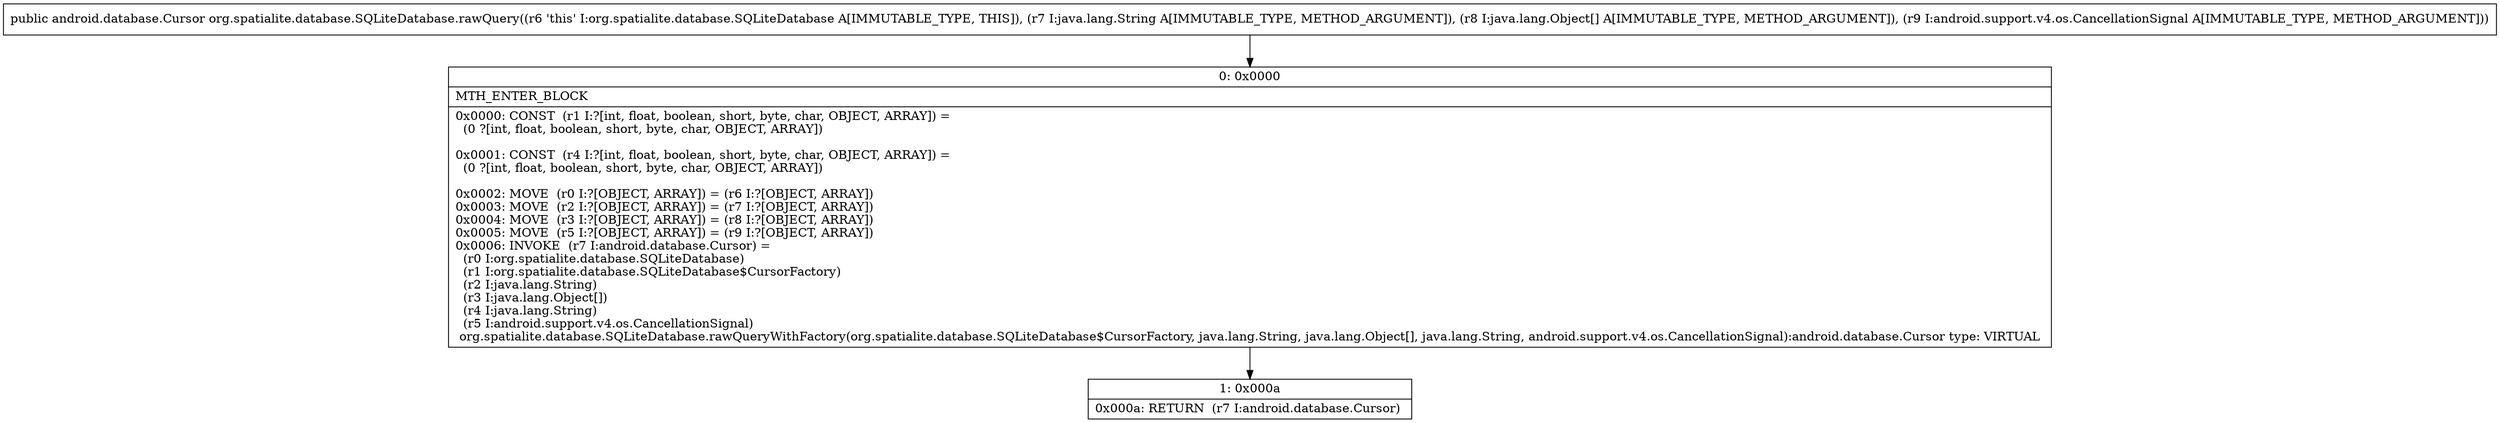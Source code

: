 digraph "CFG fororg.spatialite.database.SQLiteDatabase.rawQuery(Ljava\/lang\/String;[Ljava\/lang\/Object;Landroid\/support\/v4\/os\/CancellationSignal;)Landroid\/database\/Cursor;" {
Node_0 [shape=record,label="{0\:\ 0x0000|MTH_ENTER_BLOCK\l|0x0000: CONST  (r1 I:?[int, float, boolean, short, byte, char, OBJECT, ARRAY]) = \l  (0 ?[int, float, boolean, short, byte, char, OBJECT, ARRAY])\l \l0x0001: CONST  (r4 I:?[int, float, boolean, short, byte, char, OBJECT, ARRAY]) = \l  (0 ?[int, float, boolean, short, byte, char, OBJECT, ARRAY])\l \l0x0002: MOVE  (r0 I:?[OBJECT, ARRAY]) = (r6 I:?[OBJECT, ARRAY]) \l0x0003: MOVE  (r2 I:?[OBJECT, ARRAY]) = (r7 I:?[OBJECT, ARRAY]) \l0x0004: MOVE  (r3 I:?[OBJECT, ARRAY]) = (r8 I:?[OBJECT, ARRAY]) \l0x0005: MOVE  (r5 I:?[OBJECT, ARRAY]) = (r9 I:?[OBJECT, ARRAY]) \l0x0006: INVOKE  (r7 I:android.database.Cursor) = \l  (r0 I:org.spatialite.database.SQLiteDatabase)\l  (r1 I:org.spatialite.database.SQLiteDatabase$CursorFactory)\l  (r2 I:java.lang.String)\l  (r3 I:java.lang.Object[])\l  (r4 I:java.lang.String)\l  (r5 I:android.support.v4.os.CancellationSignal)\l org.spatialite.database.SQLiteDatabase.rawQueryWithFactory(org.spatialite.database.SQLiteDatabase$CursorFactory, java.lang.String, java.lang.Object[], java.lang.String, android.support.v4.os.CancellationSignal):android.database.Cursor type: VIRTUAL \l}"];
Node_1 [shape=record,label="{1\:\ 0x000a|0x000a: RETURN  (r7 I:android.database.Cursor) \l}"];
MethodNode[shape=record,label="{public android.database.Cursor org.spatialite.database.SQLiteDatabase.rawQuery((r6 'this' I:org.spatialite.database.SQLiteDatabase A[IMMUTABLE_TYPE, THIS]), (r7 I:java.lang.String A[IMMUTABLE_TYPE, METHOD_ARGUMENT]), (r8 I:java.lang.Object[] A[IMMUTABLE_TYPE, METHOD_ARGUMENT]), (r9 I:android.support.v4.os.CancellationSignal A[IMMUTABLE_TYPE, METHOD_ARGUMENT])) }"];
MethodNode -> Node_0;
Node_0 -> Node_1;
}

